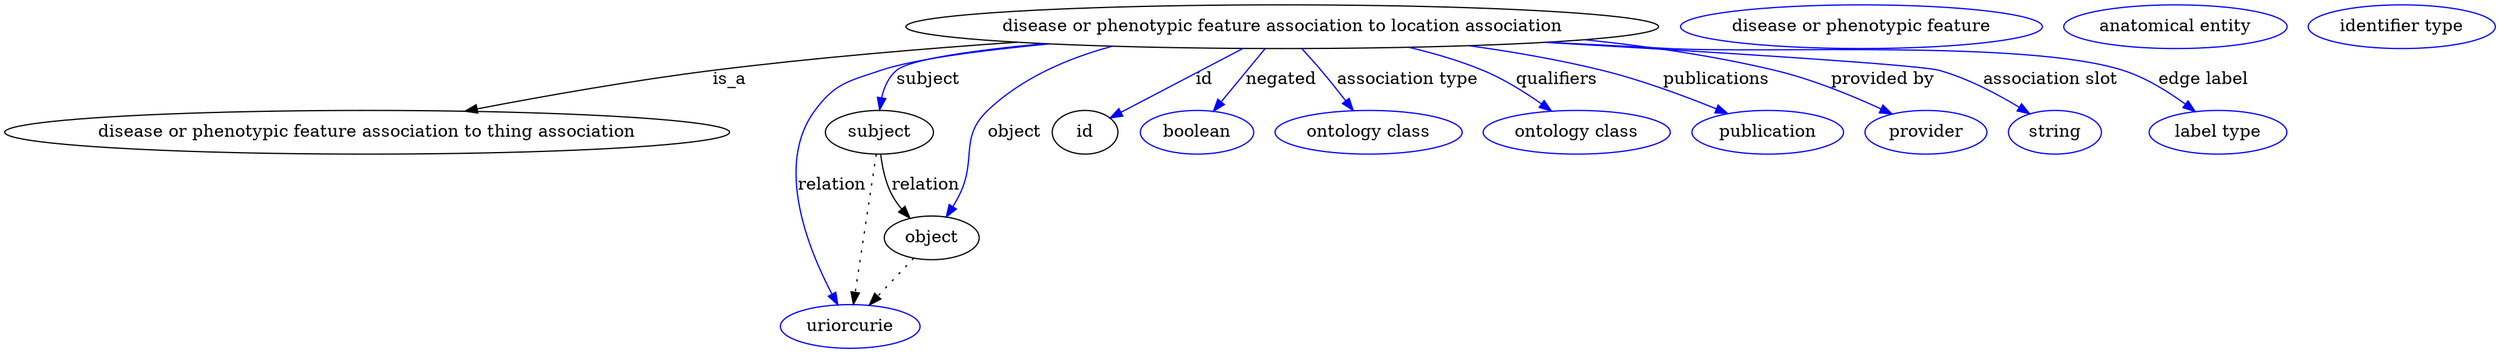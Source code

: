 digraph {
	graph [bb="0,0,1628.4,281"];
	node [label="\N"];
	"disease or phenotypic feature association to location association"	 [height=0.5,
		label="disease or phenotypic feature association to location association",
		pos="848.97,263",
		width=6.5633];
	"disease or phenotypic feature association to thing association"	 [height=0.5,
		pos="225.97,177",
		width=6.277];
	"disease or phenotypic feature association to location association" -> "disease or phenotypic feature association to thing association"	 [label=is_a,
		lp="455.25,220",
		pos="e,290.69,194.34 662.82,251.87 593.67,246.32 514.72,238.31 443.42,227 395.43,219.39 342.26,207.23 300.51,196.81"];
	subject	 [height=0.5,
		pos="557.97,177",
		width=0.97656];
	"disease or phenotypic feature association to location association" -> subject	 [color=blue,
		label=subject,
		lp="595.8,220",
		pos="e,559.62,195.44 693.82,249.39 637.73,243.18 585.56,235.34 575.32,227 568.63,221.55 564.52,213.38 561.99,205.21",
		style=solid];
	relation	 [color=blue,
		height=0.5,
		label=uriorcurie,
		pos="537.97,18",
		width=1.2492];
	"disease or phenotypic feature association to location association" -> relation	 [color=blue,
		label=relation,
		lp="522.35,134",
		pos="e,528.44,35.738 691.09,249.59 638.15,243.72 586.39,236.09 561.97,227 537.94,218.05 527.85,216.56 513.97,195 484.24,148.8 507.16,\
81.772 524.09,44.872",
		style=solid];
	object	 [height=0.5,
		pos="597.97,91",
		width=0.88096];
	"disease or phenotypic feature association to location association" -> object	 [color=blue,
		label=object,
		lp="655.08,177",
		pos="e,606.69,108.39 771.92,245.92 719.86,232.98 657.19,214.19 637.77,195 615.09,172.6 626.86,156.57 614.97,127 613.74,123.92 612.36,\
120.73 610.95,117.58",
		style=solid];
	id	 [height=0.5,
		pos="707.97,177",
		width=0.75];
	"disease or phenotypic feature association to location association" -> id	 [color=blue,
		label=id,
		lp="792.42,220",
		pos="e,727.96,189.19 819.41,244.97 795.07,230.12 760.75,209.19 736.65,194.49",
		style=solid];
	negated	 [color=blue,
		height=0.5,
		label=boolean,
		pos="790.97,177",
		width=1.0584];
	"disease or phenotypic feature association to location association" -> negated	 [color=blue,
		label=negated,
		lp="845.74,220",
		pos="e,802.66,194.33 836.67,244.76 828.43,232.55 817.47,216.29 808.35,202.76",
		style=solid];
	"association type"	 [color=blue,
		height=0.5,
		label="ontology class",
		pos="907.97,177",
		width=1.6931];
	"disease or phenotypic feature association to location association" -> "association type"	 [color=blue,
		label="association type",
		lp="927.88,220",
		pos="e,895.68,194.92 861.49,244.76 869.75,232.71 880.72,216.72 889.93,203.3",
		style=solid];
	qualifiers	 [color=blue,
		height=0.5,
		label="ontology class",
		pos="1048,177",
		width=1.6931];
	"disease or phenotypic feature association to location association" -> qualifiers	 [color=blue,
		label=qualifiers,
		lp="1026,220",
		pos="e,1027.7,194.09 925.99,245.91 943.18,240.85 961.02,234.58 976.97,227 991.91,219.9 1007.1,209.7 1019.5,200.37",
		style=solid];
	publications	 [color=blue,
		height=0.5,
		label=publication,
		pos="1177,177",
		width=1.3859];
	"disease or phenotypic feature association to location association" -> publications	 [color=blue,
		label=publications,
		lp="1131.2,220",
		pos="e,1146.8,191.65 965.78,247.3 995.49,242.05 1027.2,235.35 1056,227 1084,218.88 1114.3,206.34 1137.6,195.85",
		style=solid];
	"provided by"	 [color=blue,
		height=0.5,
		label=provider,
		pos="1285,177",
		width=1.1129];
	"disease or phenotypic feature association to location association" -> "provided by"	 [color=blue,
		label="provided by",
		lp="1242.6,220",
		pos="e,1259,190.82 1007.1,249.56 1071.6,243.17 1138.2,235.16 1169,227 1197.2,219.52 1227.4,206.31 1249.9,195.35",
		style=solid];
	"association slot"	 [color=blue,
		height=0.5,
		label=string,
		pos="1373,177",
		width=0.8403];
	"disease or phenotypic feature association to location association" -> "association slot"	 [color=blue,
		label="association slot",
		lp="1355.9,220",
		pos="e,1353,190.9 1018.6,250.43 1133.7,241.64 1267.1,230.82 1280,227 1302.9,220.21 1326.6,207.38 1344.3,196.42",
		style=solid];
	"edge label"	 [color=blue,
		height=0.5,
		label="label type",
		pos="1482,177",
		width=1.2425];
	"disease or phenotypic feature association to location association" -> "edge label"	 [color=blue,
		label="edge label",
		lp="1461.5,220",
		pos="e,1462.3,193.47 1017.3,250.35 1043.3,248.49 1069.9,246.65 1095,245 1163.4,240.5 1337.7,248 1403,227 1421.3,221.11 1439.5,209.97 \
1453.9,199.7",
		style=solid];
	subject -> relation	 [pos="e,540.24,36.027 555.68,158.76 552.21,131.21 545.61,78.735 541.52,46.223",
		style=dotted];
	subject -> object	 [label=relation,
		lp="594.35,134",
		pos="e,584.39,107.46 561.55,158.87 563.86,149.13 567.35,137.08 572.21,127 574,123.29 576.17,119.56 578.48,115.97"];
	"disease or phenotypic feature association to thing association_subject"	 [color=blue,
		height=0.5,
		label="disease or phenotypic feature",
		pos="1217,263",
		width=3.1523];
	object -> relation	 [pos="e,552.16,35.261 584.36,74.435 576.77,65.207 567.17,53.528 558.68,43.191",
		style=dotted];
	"disease or phenotypic feature association to location association_object"	 [color=blue,
		height=0.5,
		label="anatomical entity",
		pos="1420,263",
		width=1.9792];
	association_id	 [color=blue,
		height=0.5,
		label="identifier type",
		pos="1569,263",
		width=1.652];
}
